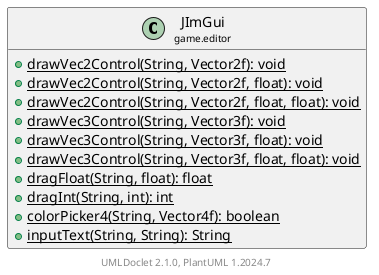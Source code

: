 @startuml
    set namespaceSeparator none
    hide empty fields
    hide empty methods

    class "<size:14>JImGui\n<size:10>game.editor" as game.editor.JImGui [[JImGui.html]] {
        {static} +drawVec2Control(String, Vector2f): void
        {static} +drawVec2Control(String, Vector2f, float): void
        {static} +drawVec2Control(String, Vector2f, float, float): void
        {static} +drawVec3Control(String, Vector3f): void
        {static} +drawVec3Control(String, Vector3f, float): void
        {static} +drawVec3Control(String, Vector3f, float, float): void
        {static} +dragFloat(String, float): float
        {static} +dragInt(String, int): int
        {static} +colorPicker4(String, Vector4f): boolean
        {static} +inputText(String, String): String
    }

    center footer UMLDoclet 2.1.0, PlantUML %version()
@enduml
